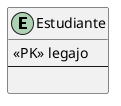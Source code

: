 @startuml
'https://plantuml.com/class-diagram

entity Estudiante {
    <<PK>> legajo
    --

}

@enduml